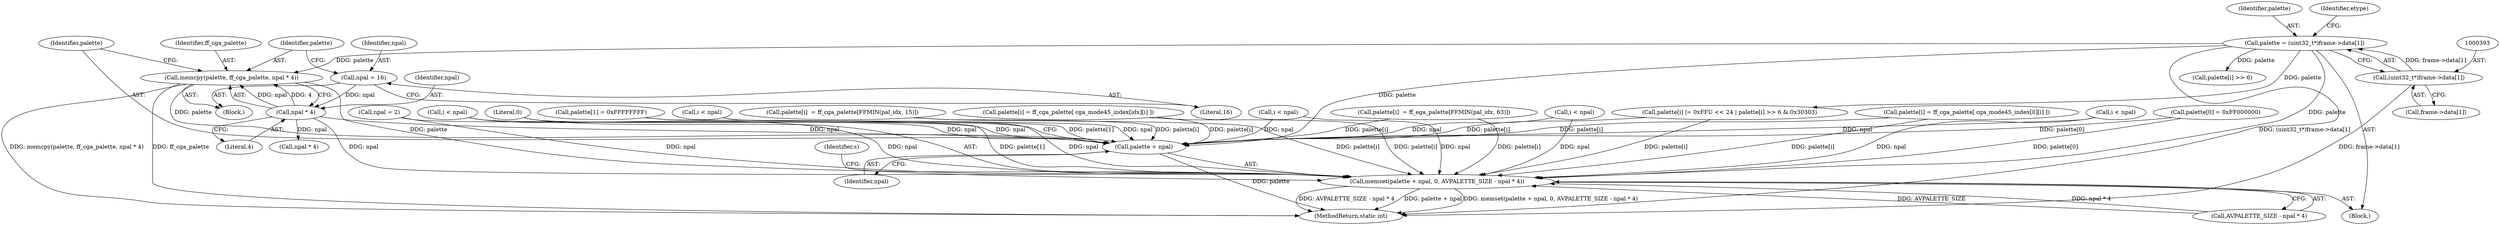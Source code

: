 digraph "0_FFmpeg_8c2ea3030af7b40a3c4275696fb5c76cdb80950a@API" {
"1000630" [label="(Call,memcpy(palette, ff_cga_palette, npal * 4))"];
"1000390" [label="(Call,palette = (uint32_t*)frame->data[1])"];
"1000392" [label="(Call,(uint32_t*)frame->data[1])"];
"1000633" [label="(Call,npal * 4)"];
"1000627" [label="(Call,npal = 16)"];
"1000636" [label="(Call,memset(palette + npal, 0, AVPALETTE_SIZE - npal * 4))"];
"1000637" [label="(Call,palette + npal)"];
"1000609" [label="(Call,i < npal)"];
"1000105" [label="(Block,)"];
"1000514" [label="(Call,palette[i]  = ff_ega_palette[FFMIN(pal_idx, 63)])"];
"1000561" [label="(Call,palette[i] |= 0xFFU << 24 | palette[i] >> 6 & 0x30303)"];
"1000586" [label="(Call,palette[0] = 0xFF000000)"];
"1000436" [label="(Call,palette[i] = ff_cga_palette[ cga_mode45_index[idx][i] ])"];
"1000614" [label="(Call,palette[i] = ff_cga_palette[ cga_mode45_index[0][i] ])"];
"1000633" [label="(Call,npal * 4)"];
"1000462" [label="(Call,i < npal)"];
"1000570" [label="(Call,palette[i] >> 6)"];
"1000640" [label="(Literal,0)"];
"1000641" [label="(Call,AVPALETTE_SIZE - npal * 4)"];
"1000643" [label="(Call,npal * 4)"];
"1000649" [label="(Identifier,s)"];
"1000476" [label="(Call,palette[i]  = ff_cga_palette[FFMIN(pal_idx, 15)])"];
"1000391" [label="(Identifier,palette)"];
"1000637" [label="(Call,palette + npal)"];
"1000627" [label="(Call,npal = 16)"];
"1000639" [label="(Identifier,npal)"];
"1000631" [label="(Identifier,palette)"];
"1000626" [label="(Block,)"];
"1000629" [label="(Literal,16)"];
"1000394" [label="(Call,frame->data[1])"];
"1000402" [label="(Identifier,etype)"];
"1000390" [label="(Call,palette = (uint32_t*)frame->data[1])"];
"1000544" [label="(Call,i < npal)"];
"1000635" [label="(Literal,4)"];
"1000500" [label="(Call,i < npal)"];
"1000632" [label="(Identifier,ff_cga_palette)"];
"1000931" [label="(MethodReturn,static int)"];
"1000628" [label="(Identifier,npal)"];
"1000630" [label="(Call,memcpy(palette, ff_cga_palette, npal * 4))"];
"1000638" [label="(Identifier,palette)"];
"1000636" [label="(Call,memset(palette + npal, 0, AVPALETTE_SIZE - npal * 4))"];
"1000583" [label="(Call,npal = 2)"];
"1000431" [label="(Call,i < npal)"];
"1000591" [label="(Call,palette[1] = 0xFFFFFFFF)"];
"1000634" [label="(Identifier,npal)"];
"1000392" [label="(Call,(uint32_t*)frame->data[1])"];
"1000630" -> "1000626"  [label="AST: "];
"1000630" -> "1000633"  [label="CFG: "];
"1000631" -> "1000630"  [label="AST: "];
"1000632" -> "1000630"  [label="AST: "];
"1000633" -> "1000630"  [label="AST: "];
"1000638" -> "1000630"  [label="CFG: "];
"1000630" -> "1000931"  [label="DDG: memcpy(palette, ff_cga_palette, npal * 4)"];
"1000630" -> "1000931"  [label="DDG: ff_cga_palette"];
"1000390" -> "1000630"  [label="DDG: palette"];
"1000633" -> "1000630"  [label="DDG: npal"];
"1000633" -> "1000630"  [label="DDG: 4"];
"1000630" -> "1000636"  [label="DDG: palette"];
"1000630" -> "1000637"  [label="DDG: palette"];
"1000390" -> "1000105"  [label="AST: "];
"1000390" -> "1000392"  [label="CFG: "];
"1000391" -> "1000390"  [label="AST: "];
"1000392" -> "1000390"  [label="AST: "];
"1000402" -> "1000390"  [label="CFG: "];
"1000390" -> "1000931"  [label="DDG: (uint32_t*)frame->data[1]"];
"1000392" -> "1000390"  [label="DDG: frame->data[1]"];
"1000390" -> "1000561"  [label="DDG: palette"];
"1000390" -> "1000570"  [label="DDG: palette"];
"1000390" -> "1000636"  [label="DDG: palette"];
"1000390" -> "1000637"  [label="DDG: palette"];
"1000392" -> "1000394"  [label="CFG: "];
"1000393" -> "1000392"  [label="AST: "];
"1000394" -> "1000392"  [label="AST: "];
"1000392" -> "1000931"  [label="DDG: frame->data[1]"];
"1000633" -> "1000635"  [label="CFG: "];
"1000634" -> "1000633"  [label="AST: "];
"1000635" -> "1000633"  [label="AST: "];
"1000627" -> "1000633"  [label="DDG: npal"];
"1000633" -> "1000636"  [label="DDG: npal"];
"1000633" -> "1000637"  [label="DDG: npal"];
"1000633" -> "1000643"  [label="DDG: npal"];
"1000627" -> "1000626"  [label="AST: "];
"1000627" -> "1000629"  [label="CFG: "];
"1000628" -> "1000627"  [label="AST: "];
"1000629" -> "1000627"  [label="AST: "];
"1000631" -> "1000627"  [label="CFG: "];
"1000636" -> "1000105"  [label="AST: "];
"1000636" -> "1000641"  [label="CFG: "];
"1000637" -> "1000636"  [label="AST: "];
"1000640" -> "1000636"  [label="AST: "];
"1000641" -> "1000636"  [label="AST: "];
"1000649" -> "1000636"  [label="CFG: "];
"1000636" -> "1000931"  [label="DDG: AVPALETTE_SIZE - npal * 4"];
"1000636" -> "1000931"  [label="DDG: palette + npal"];
"1000636" -> "1000931"  [label="DDG: memset(palette + npal, 0, AVPALETTE_SIZE - npal * 4)"];
"1000436" -> "1000636"  [label="DDG: palette[i]"];
"1000561" -> "1000636"  [label="DDG: palette[i]"];
"1000591" -> "1000636"  [label="DDG: palette[1]"];
"1000514" -> "1000636"  [label="DDG: palette[i]"];
"1000586" -> "1000636"  [label="DDG: palette[0]"];
"1000614" -> "1000636"  [label="DDG: palette[i]"];
"1000476" -> "1000636"  [label="DDG: palette[i]"];
"1000544" -> "1000636"  [label="DDG: npal"];
"1000583" -> "1000636"  [label="DDG: npal"];
"1000609" -> "1000636"  [label="DDG: npal"];
"1000500" -> "1000636"  [label="DDG: npal"];
"1000431" -> "1000636"  [label="DDG: npal"];
"1000462" -> "1000636"  [label="DDG: npal"];
"1000641" -> "1000636"  [label="DDG: AVPALETTE_SIZE"];
"1000641" -> "1000636"  [label="DDG: npal * 4"];
"1000637" -> "1000639"  [label="CFG: "];
"1000638" -> "1000637"  [label="AST: "];
"1000639" -> "1000637"  [label="AST: "];
"1000640" -> "1000637"  [label="CFG: "];
"1000637" -> "1000931"  [label="DDG: palette"];
"1000436" -> "1000637"  [label="DDG: palette[i]"];
"1000561" -> "1000637"  [label="DDG: palette[i]"];
"1000591" -> "1000637"  [label="DDG: palette[1]"];
"1000514" -> "1000637"  [label="DDG: palette[i]"];
"1000586" -> "1000637"  [label="DDG: palette[0]"];
"1000614" -> "1000637"  [label="DDG: palette[i]"];
"1000476" -> "1000637"  [label="DDG: palette[i]"];
"1000544" -> "1000637"  [label="DDG: npal"];
"1000583" -> "1000637"  [label="DDG: npal"];
"1000609" -> "1000637"  [label="DDG: npal"];
"1000500" -> "1000637"  [label="DDG: npal"];
"1000431" -> "1000637"  [label="DDG: npal"];
"1000462" -> "1000637"  [label="DDG: npal"];
}
